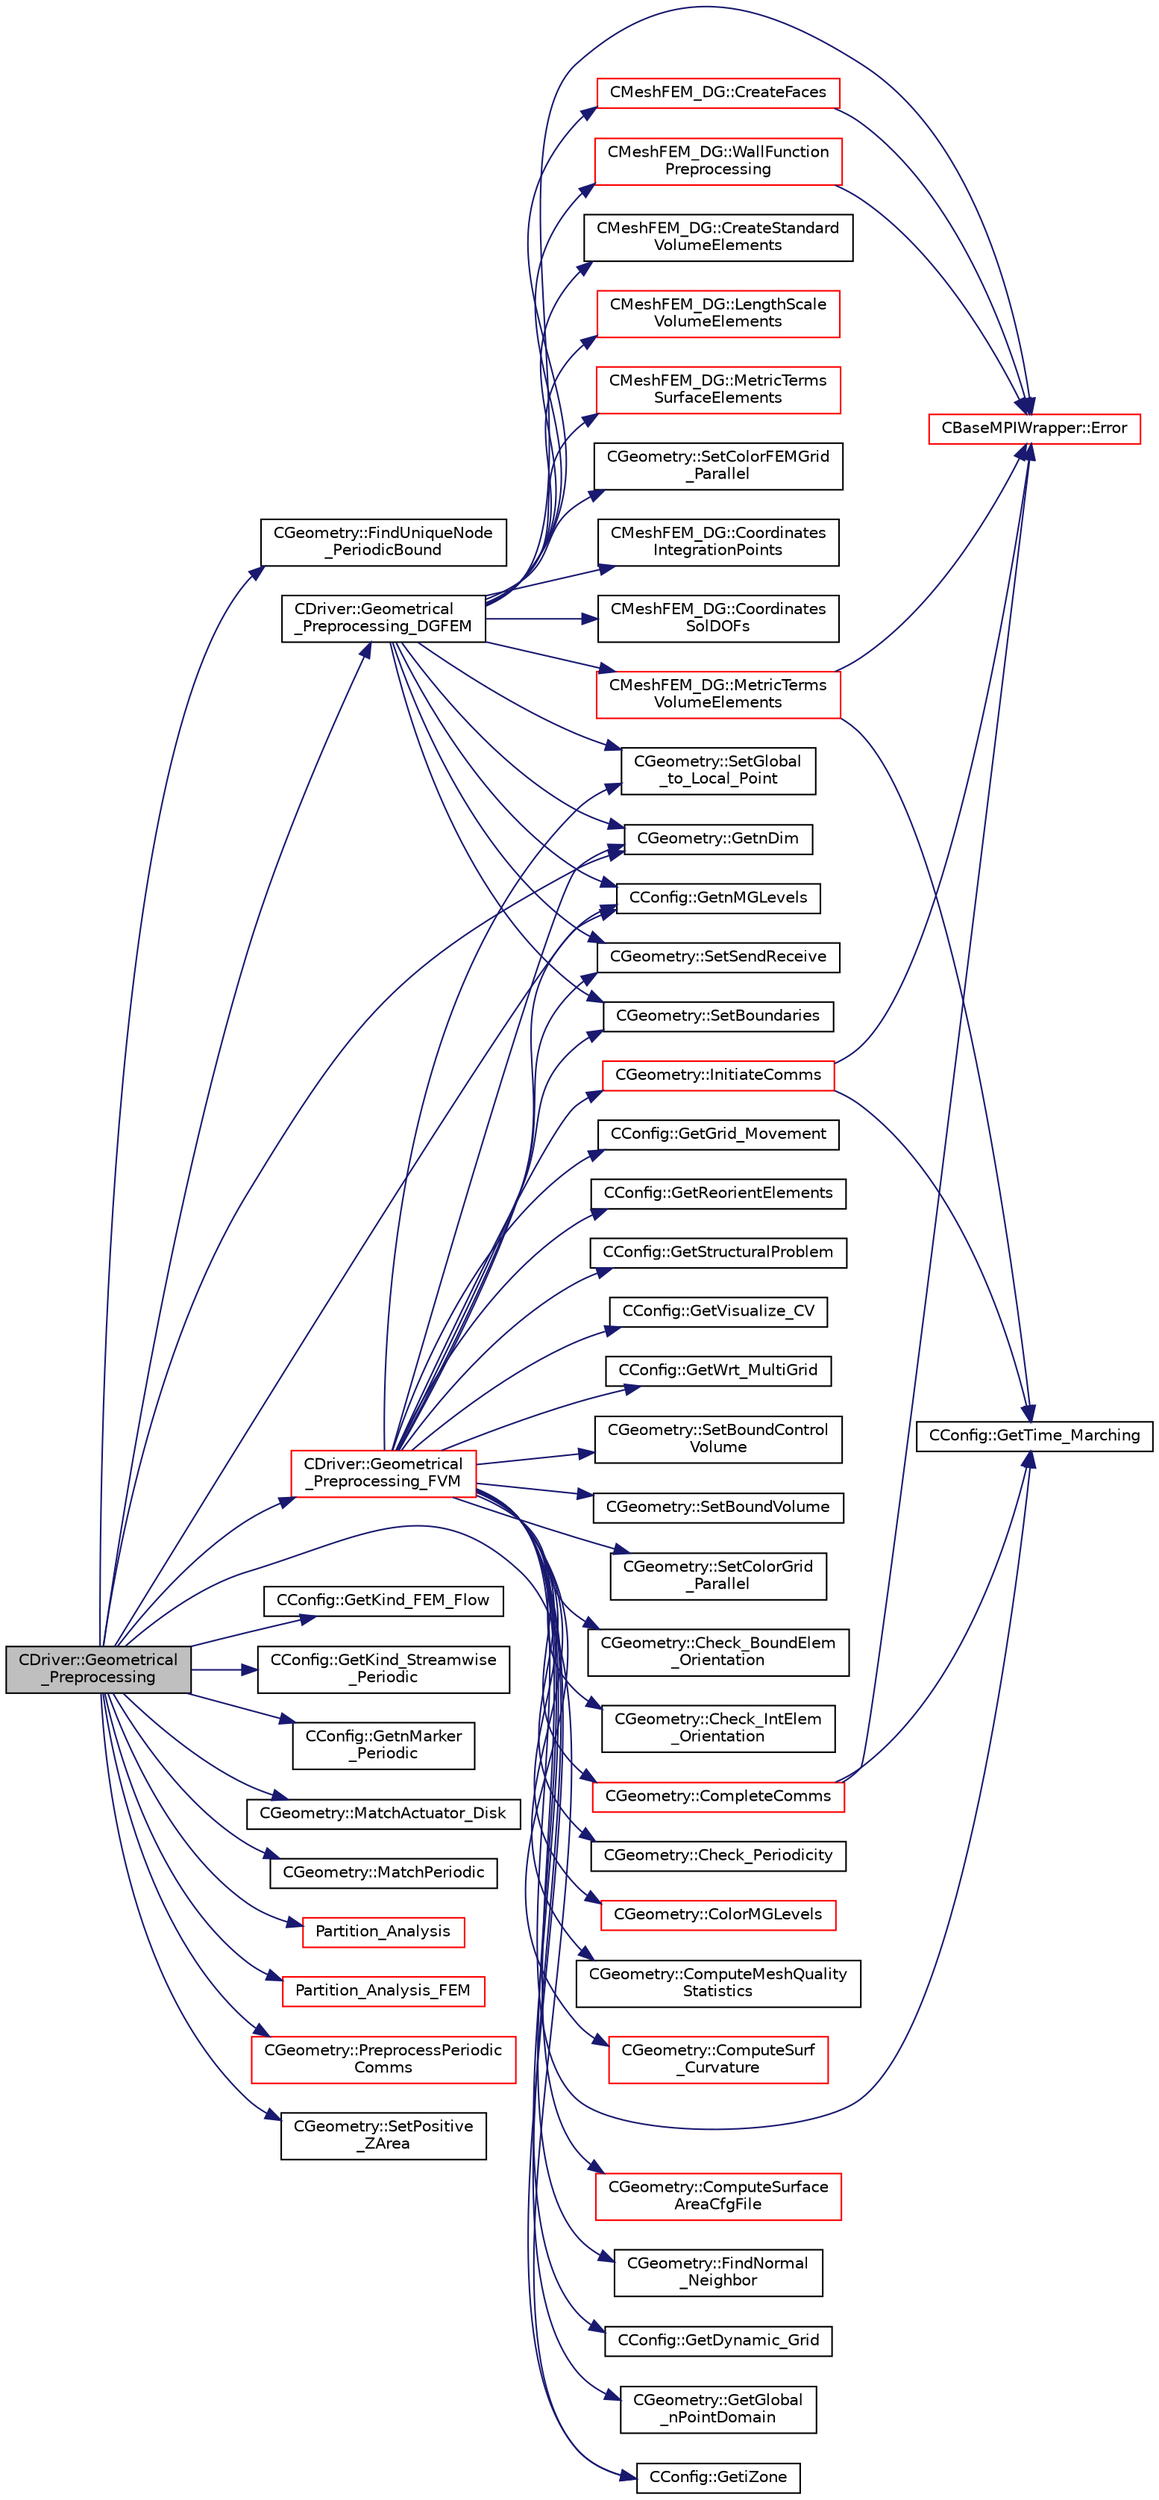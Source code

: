 digraph "CDriver::Geometrical_Preprocessing"
{
 // LATEX_PDF_SIZE
  edge [fontname="Helvetica",fontsize="10",labelfontname="Helvetica",labelfontsize="10"];
  node [fontname="Helvetica",fontsize="10",shape=record];
  rankdir="LR";
  Node1 [label="CDriver::Geometrical\l_Preprocessing",height=0.2,width=0.4,color="black", fillcolor="grey75", style="filled", fontcolor="black",tooltip="Construction of the edge-based data structure and the multigrid structure."];
  Node1 -> Node2 [color="midnightblue",fontsize="10",style="solid",fontname="Helvetica"];
  Node2 [label="CGeometry::FindUniqueNode\l_PeriodicBound",height=0.2,width=0.4,color="black", fillcolor="white", style="filled",URL="$classCGeometry.html#a3d42ae760eb4f85b8addfa7d4c3fd049",tooltip="For streamwise periodicity, find & store a unique reference node on the designated periodic inlet."];
  Node1 -> Node3 [color="midnightblue",fontsize="10",style="solid",fontname="Helvetica"];
  Node3 [label="CDriver::Geometrical\l_Preprocessing_DGFEM",height=0.2,width=0.4,color="black", fillcolor="white", style="filled",URL="$classCDriver.html#a2d9ea1c3d957f03fa5e22fa55e3369a6",tooltip="Do the geometrical preprocessing for the DG FEM solver."];
  Node3 -> Node4 [color="midnightblue",fontsize="10",style="solid",fontname="Helvetica"];
  Node4 [label="CMeshFEM_DG::Coordinates\lIntegrationPoints",height=0.2,width=0.4,color="black", fillcolor="white", style="filled",URL="$classCMeshFEM__DG.html#aec64f7865ee2fb8c8d1545a504185a48",tooltip="Function to compute the coordinates of the integration points."];
  Node3 -> Node5 [color="midnightblue",fontsize="10",style="solid",fontname="Helvetica"];
  Node5 [label="CMeshFEM_DG::Coordinates\lSolDOFs",height=0.2,width=0.4,color="black", fillcolor="white", style="filled",URL="$classCMeshFEM__DG.html#ab8b5594664a6a8cb7982818ef962a976",tooltip="Function to compute the coordinates of solution DOFs."];
  Node3 -> Node6 [color="midnightblue",fontsize="10",style="solid",fontname="Helvetica"];
  Node6 [label="CMeshFEM_DG::CreateFaces",height=0.2,width=0.4,color="red", fillcolor="white", style="filled",URL="$classCMeshFEM__DG.html#a1f627fc4d40b545b139486a83396874d",tooltip="Function to create the faces used in the DG formulation."];
  Node6 -> Node9 [color="midnightblue",fontsize="10",style="solid",fontname="Helvetica"];
  Node9 [label="CBaseMPIWrapper::Error",height=0.2,width=0.4,color="red", fillcolor="white", style="filled",URL="$classCBaseMPIWrapper.html#a04457c47629bda56704e6a8804833eeb",tooltip=" "];
  Node3 -> Node22 [color="midnightblue",fontsize="10",style="solid",fontname="Helvetica"];
  Node22 [label="CMeshFEM_DG::CreateStandard\lVolumeElements",height=0.2,width=0.4,color="black", fillcolor="white", style="filled",URL="$classCMeshFEM__DG.html#a0eff23b6bfc954a78446b1cac9b6120a",tooltip="Function to create the standard volume elements."];
  Node3 -> Node9 [color="midnightblue",fontsize="10",style="solid",fontname="Helvetica"];
  Node3 -> Node23 [color="midnightblue",fontsize="10",style="solid",fontname="Helvetica"];
  Node23 [label="CGeometry::GetnDim",height=0.2,width=0.4,color="black", fillcolor="white", style="filled",URL="$classCGeometry.html#ace7f7fe876f629f5bd5f92d4805a1a4b",tooltip="Get number of coordinates."];
  Node3 -> Node24 [color="midnightblue",fontsize="10",style="solid",fontname="Helvetica"];
  Node24 [label="CConfig::GetnMGLevels",height=0.2,width=0.4,color="black", fillcolor="white", style="filled",URL="$classCConfig.html#a15a61a6f9a1d415c3509018f4916c5c1",tooltip="Get the number of multigrid levels."];
  Node3 -> Node25 [color="midnightblue",fontsize="10",style="solid",fontname="Helvetica"];
  Node25 [label="CMeshFEM_DG::LengthScale\lVolumeElements",height=0.2,width=0.4,color="red", fillcolor="white", style="filled",URL="$classCMeshFEM__DG.html#a35b7f0629dd61c88ca4dfbbda1c5e875",tooltip="Function, which computes a length scale of the volume elements."];
  Node3 -> Node30 [color="midnightblue",fontsize="10",style="solid",fontname="Helvetica"];
  Node30 [label="CMeshFEM_DG::MetricTerms\lSurfaceElements",height=0.2,width=0.4,color="red", fillcolor="white", style="filled",URL="$classCMeshFEM__DG.html#a7f08d0f58d93b1883afe60ec117b9d7c",tooltip="Function, which computes the metric terms of the surface elements, both internal faces and physical b..."];
  Node3 -> Node43 [color="midnightblue",fontsize="10",style="solid",fontname="Helvetica"];
  Node43 [label="CMeshFEM_DG::MetricTerms\lVolumeElements",height=0.2,width=0.4,color="red", fillcolor="white", style="filled",URL="$classCMeshFEM__DG.html#a4f30fa4373463f802c8d6f685c837263",tooltip="Function, which computes the metric terms of the volume elements."];
  Node43 -> Node9 [color="midnightblue",fontsize="10",style="solid",fontname="Helvetica"];
  Node43 -> Node47 [color="midnightblue",fontsize="10",style="solid",fontname="Helvetica"];
  Node47 [label="CConfig::GetTime_Marching",height=0.2,width=0.4,color="black", fillcolor="white", style="filled",URL="$classCConfig.html#ac47e04d76ce865893a94dcedd3c9b6a5",tooltip="Provides information about the time integration, and change the write in the output files information..."];
  Node3 -> Node58 [color="midnightblue",fontsize="10",style="solid",fontname="Helvetica"];
  Node58 [label="CGeometry::SetBoundaries",height=0.2,width=0.4,color="black", fillcolor="white", style="filled",URL="$classCGeometry.html#adf0c14db61d951e089c1cecb4060eaa4",tooltip="A virtual member."];
  Node3 -> Node59 [color="midnightblue",fontsize="10",style="solid",fontname="Helvetica"];
  Node59 [label="CGeometry::SetColorFEMGrid\l_Parallel",height=0.2,width=0.4,color="black", fillcolor="white", style="filled",URL="$classCGeometry.html#a12ee0f17b317854c334d427aeed34737",tooltip="A virtual member."];
  Node3 -> Node60 [color="midnightblue",fontsize="10",style="solid",fontname="Helvetica"];
  Node60 [label="CGeometry::SetGlobal\l_to_Local_Point",height=0.2,width=0.4,color="black", fillcolor="white", style="filled",URL="$classCGeometry.html#a105b96a2411161c35396a8e998e01619",tooltip="A virtual member."];
  Node3 -> Node61 [color="midnightblue",fontsize="10",style="solid",fontname="Helvetica"];
  Node61 [label="CGeometry::SetSendReceive",height=0.2,width=0.4,color="black", fillcolor="white", style="filled",URL="$classCGeometry.html#a072c4f4ba4420fbe20863f1789ef4c2c",tooltip="A virtual member."];
  Node3 -> Node62 [color="midnightblue",fontsize="10",style="solid",fontname="Helvetica"];
  Node62 [label="CMeshFEM_DG::WallFunction\lPreprocessing",height=0.2,width=0.4,color="red", fillcolor="white", style="filled",URL="$classCMeshFEM__DG.html#a098dcce939b1b802fc8946cbd4d9d0c6",tooltip="Function, which carries out the preprocessing tasks when wall functions are used."];
  Node62 -> Node9 [color="midnightblue",fontsize="10",style="solid",fontname="Helvetica"];
  Node1 -> Node70 [color="midnightblue",fontsize="10",style="solid",fontname="Helvetica"];
  Node70 [label="CDriver::Geometrical\l_Preprocessing_FVM",height=0.2,width=0.4,color="red", fillcolor="white", style="filled",URL="$classCDriver.html#a2007d2233a2d935a90140499ec4822a4",tooltip="Geometrical_Preprocessing_FVM."];
  Node70 -> Node71 [color="midnightblue",fontsize="10",style="solid",fontname="Helvetica"];
  Node71 [label="CGeometry::Check_BoundElem\l_Orientation",height=0.2,width=0.4,color="black", fillcolor="white", style="filled",URL="$classCGeometry.html#ae520b52bd8164035ec27baa2277eaf7a",tooltip="A virtual member."];
  Node70 -> Node72 [color="midnightblue",fontsize="10",style="solid",fontname="Helvetica"];
  Node72 [label="CGeometry::Check_IntElem\l_Orientation",height=0.2,width=0.4,color="black", fillcolor="white", style="filled",URL="$classCGeometry.html#a047fc9246e05b3fd9b609cd84d29beeb",tooltip="A virtual member."];
  Node70 -> Node73 [color="midnightblue",fontsize="10",style="solid",fontname="Helvetica"];
  Node73 [label="CGeometry::Check_Periodicity",height=0.2,width=0.4,color="black", fillcolor="white", style="filled",URL="$classCGeometry.html#ab95ac0da0eb4c76322f97af5bd0db8da",tooltip="A virtual member."];
  Node70 -> Node74 [color="midnightblue",fontsize="10",style="solid",fontname="Helvetica"];
  Node74 [label="CGeometry::ColorMGLevels",height=0.2,width=0.4,color="red", fillcolor="white", style="filled",URL="$classCGeometry.html#a40bdc526f6478090d15668d7ea61d734",tooltip="Color multigrid levels for visualization."];
  Node70 -> Node76 [color="midnightblue",fontsize="10",style="solid",fontname="Helvetica"];
  Node76 [label="CGeometry::CompleteComms",height=0.2,width=0.4,color="red", fillcolor="white", style="filled",URL="$classCGeometry.html#a98e23b4abe55aaf85fb4350e6ccbc32e",tooltip="Routine to complete the set of non-blocking communications launched by InitiateComms() and unpacking ..."];
  Node76 -> Node9 [color="midnightblue",fontsize="10",style="solid",fontname="Helvetica"];
  Node76 -> Node47 [color="midnightblue",fontsize="10",style="solid",fontname="Helvetica"];
  Node70 -> Node88 [color="midnightblue",fontsize="10",style="solid",fontname="Helvetica"];
  Node88 [label="CGeometry::ComputeMeshQuality\lStatistics",height=0.2,width=0.4,color="black", fillcolor="white", style="filled",URL="$classCGeometry.html#aef86f1eb52f20bca1db0976a46d8c434",tooltip="A virtual member."];
  Node70 -> Node89 [color="midnightblue",fontsize="10",style="solid",fontname="Helvetica"];
  Node89 [label="CGeometry::ComputeSurf\l_Curvature",height=0.2,width=0.4,color="red", fillcolor="white", style="filled",URL="$classCGeometry.html#a260ac40c011a30a0fb55a4cc45eaf88e",tooltip="Find and store all vertices on a sharp corner in the geometry."];
  Node70 -> Node109 [color="midnightblue",fontsize="10",style="solid",fontname="Helvetica"];
  Node109 [label="CGeometry::ComputeSurface\lAreaCfgFile",height=0.2,width=0.4,color="red", fillcolor="white", style="filled",URL="$classCGeometry.html#a2279bf9ab2a161f5f937698d469cb6ab",tooltip="Compute the surface area of all global markers."];
  Node70 -> Node116 [color="midnightblue",fontsize="10",style="solid",fontname="Helvetica"];
  Node116 [label="CGeometry::FindNormal\l_Neighbor",height=0.2,width=0.4,color="black", fillcolor="white", style="filled",URL="$classCGeometry.html#a84198d5bb539a9e382a6ce359fa5e82a",tooltip="A virtual member."];
  Node70 -> Node117 [color="midnightblue",fontsize="10",style="solid",fontname="Helvetica"];
  Node117 [label="CConfig::GetDynamic_Grid",height=0.2,width=0.4,color="black", fillcolor="white", style="filled",URL="$classCConfig.html#a6352cd90308195b5fc1ba7eab02d46c1",tooltip="Get information about dynamic grids."];
  Node70 -> Node118 [color="midnightblue",fontsize="10",style="solid",fontname="Helvetica"];
  Node118 [label="CGeometry::GetGlobal\l_nPointDomain",height=0.2,width=0.4,color="black", fillcolor="white", style="filled",URL="$classCGeometry.html#a1950b86a664c5da4d7df2a8b3d361a67",tooltip="Retrieve total number of nodes in a simulation across all processors (excluding halos)."];
  Node70 -> Node119 [color="midnightblue",fontsize="10",style="solid",fontname="Helvetica"];
  Node119 [label="CConfig::GetGrid_Movement",height=0.2,width=0.4,color="black", fillcolor="white", style="filled",URL="$classCConfig.html#a9182d3dbb0b3bfa2ebb944f18795f5ca",tooltip="Get information about the grid movement."];
  Node70 -> Node120 [color="midnightblue",fontsize="10",style="solid",fontname="Helvetica"];
  Node120 [label="CConfig::GetiZone",height=0.2,width=0.4,color="black", fillcolor="white", style="filled",URL="$classCConfig.html#a1d6335b8fdef6fbcd9a08f7503d73ec1",tooltip="Provides the number of varaibles."];
  Node70 -> Node23 [color="midnightblue",fontsize="10",style="solid",fontname="Helvetica"];
  Node70 -> Node24 [color="midnightblue",fontsize="10",style="solid",fontname="Helvetica"];
  Node70 -> Node121 [color="midnightblue",fontsize="10",style="solid",fontname="Helvetica"];
  Node121 [label="CConfig::GetReorientElements",height=0.2,width=0.4,color="black", fillcolor="white", style="filled",URL="$classCConfig.html#a6b6185c5421ac1a0563fab5623c78444",tooltip="Get information about element reorientation."];
  Node70 -> Node122 [color="midnightblue",fontsize="10",style="solid",fontname="Helvetica"];
  Node122 [label="CConfig::GetStructuralProblem",height=0.2,width=0.4,color="black", fillcolor="white", style="filled",URL="$classCConfig.html#aa89d8d244474c95cd3137adcbfafb1da",tooltip="Return true if a structural solver is in use."];
  Node70 -> Node47 [color="midnightblue",fontsize="10",style="solid",fontname="Helvetica"];
  Node70 -> Node123 [color="midnightblue",fontsize="10",style="solid",fontname="Helvetica"];
  Node123 [label="CConfig::GetVisualize_CV",height=0.2,width=0.4,color="black", fillcolor="white", style="filled",URL="$classCConfig.html#ae6fdcff5b893e65af7abb025168afb26",tooltip="Get the node number of the CV to visualize."];
  Node70 -> Node124 [color="midnightblue",fontsize="10",style="solid",fontname="Helvetica"];
  Node124 [label="CConfig::GetWrt_MultiGrid",height=0.2,width=0.4,color="black", fillcolor="white", style="filled",URL="$classCConfig.html#adc681a28b43abda1e45e8daa5ac82e6d",tooltip="Write coarse grids to the visualization files."];
  Node70 -> Node125 [color="midnightblue",fontsize="10",style="solid",fontname="Helvetica"];
  Node125 [label="CGeometry::InitiateComms",height=0.2,width=0.4,color="red", fillcolor="white", style="filled",URL="$classCGeometry.html#a40ce655ee42332e9bbfd25282b9100d6",tooltip="Routine to load a geometric quantity into the data structures for MPI point-to-point communication an..."];
  Node125 -> Node9 [color="midnightblue",fontsize="10",style="solid",fontname="Helvetica"];
  Node125 -> Node47 [color="midnightblue",fontsize="10",style="solid",fontname="Helvetica"];
  Node70 -> Node58 [color="midnightblue",fontsize="10",style="solid",fontname="Helvetica"];
  Node70 -> Node134 [color="midnightblue",fontsize="10",style="solid",fontname="Helvetica"];
  Node134 [label="CGeometry::SetBoundControl\lVolume",height=0.2,width=0.4,color="black", fillcolor="white", style="filled",URL="$classCGeometry.html#a0b41f8d5d800f92ceb6ade66cc2a158c",tooltip="A virtual member."];
  Node70 -> Node135 [color="midnightblue",fontsize="10",style="solid",fontname="Helvetica"];
  Node135 [label="CGeometry::SetBoundVolume",height=0.2,width=0.4,color="black", fillcolor="white", style="filled",URL="$classCGeometry.html#a421b34d68487bc9164ec5f78cb3a7916",tooltip="Sets the boundary volume."];
  Node70 -> Node136 [color="midnightblue",fontsize="10",style="solid",fontname="Helvetica"];
  Node136 [label="CGeometry::SetColorGrid\l_Parallel",height=0.2,width=0.4,color="black", fillcolor="white", style="filled",URL="$classCGeometry.html#aa1224a6b338954f5c576505f2f000e8d",tooltip="A virtual member."];
  Node70 -> Node60 [color="midnightblue",fontsize="10",style="solid",fontname="Helvetica"];
  Node70 -> Node61 [color="midnightblue",fontsize="10",style="solid",fontname="Helvetica"];
  Node1 -> Node120 [color="midnightblue",fontsize="10",style="solid",fontname="Helvetica"];
  Node1 -> Node154 [color="midnightblue",fontsize="10",style="solid",fontname="Helvetica"];
  Node154 [label="CConfig::GetKind_FEM_Flow",height=0.2,width=0.4,color="black", fillcolor="white", style="filled",URL="$classCConfig.html#add368fc87875283fe953a40974ad0408",tooltip="Get the kind of finite element convective numerical scheme for the flow equations."];
  Node1 -> Node155 [color="midnightblue",fontsize="10",style="solid",fontname="Helvetica"];
  Node155 [label="CConfig::GetKind_Streamwise\l_Periodic",height=0.2,width=0.4,color="black", fillcolor="white", style="filled",URL="$classCConfig.html#aae21b37c088347be2a7e02fc0ad4e4c4",tooltip="Get information about the streamwise periodicity (None, Pressure_Drop, Massflow)."];
  Node1 -> Node23 [color="midnightblue",fontsize="10",style="solid",fontname="Helvetica"];
  Node1 -> Node156 [color="midnightblue",fontsize="10",style="solid",fontname="Helvetica"];
  Node156 [label="CConfig::GetnMarker\l_Periodic",height=0.2,width=0.4,color="black", fillcolor="white", style="filled",URL="$classCConfig.html#a8d41ac571359049bbdc4b7927e7c328a",tooltip="Get the total number of periodic markers."];
  Node1 -> Node24 [color="midnightblue",fontsize="10",style="solid",fontname="Helvetica"];
  Node1 -> Node157 [color="midnightblue",fontsize="10",style="solid",fontname="Helvetica"];
  Node157 [label="CGeometry::MatchActuator_Disk",height=0.2,width=0.4,color="black", fillcolor="white", style="filled",URL="$classCGeometry.html#ab4df9138b947d996f786ebf609246af5",tooltip="A virtual member."];
  Node1 -> Node158 [color="midnightblue",fontsize="10",style="solid",fontname="Helvetica"];
  Node158 [label="CGeometry::MatchPeriodic",height=0.2,width=0.4,color="black", fillcolor="white", style="filled",URL="$classCGeometry.html#a7cc87e9653c05c81e00d4c630161ec71",tooltip="A virtual member."];
  Node1 -> Node159 [color="midnightblue",fontsize="10",style="solid",fontname="Helvetica"];
  Node159 [label="Partition_Analysis",height=0.2,width=0.4,color="red", fillcolor="white", style="filled",URL="$definition__structure_8hpp.html#a30aa1f3af065c88dc4b96e8227c687b1",tooltip="Performs an analysis of the mesh partitions for distributed memory calculations."];
  Node1 -> Node169 [color="midnightblue",fontsize="10",style="solid",fontname="Helvetica"];
  Node169 [label="Partition_Analysis_FEM",height=0.2,width=0.4,color="red", fillcolor="white", style="filled",URL="$definition__structure_8hpp.html#ac8f2a44b074b895036080900e1315053",tooltip="Performs an analysis of the mesh partitions for distributed memory calculations for the FEM solver."];
  Node1 -> Node176 [color="midnightblue",fontsize="10",style="solid",fontname="Helvetica"];
  Node176 [label="CGeometry::PreprocessPeriodic\lComms",height=0.2,width=0.4,color="red", fillcolor="white", style="filled",URL="$classCGeometry.html#a7c4fd8aa54722efc3d52a7cb70485ecb",tooltip="Routine to set up persistent data structures for periodic communications."];
  Node1 -> Node181 [color="midnightblue",fontsize="10",style="solid",fontname="Helvetica"];
  Node181 [label="CGeometry::SetPositive\l_ZArea",height=0.2,width=0.4,color="black", fillcolor="white", style="filled",URL="$classCGeometry.html#a49ed6997caee2927679e76019ca0d419",tooltip="Sets area to be positive in Z direction."];
}
